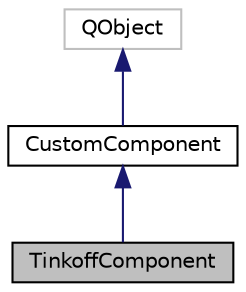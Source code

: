 digraph "TinkoffComponent"
{
 // LATEX_PDF_SIZE
  edge [fontname="Helvetica",fontsize="10",labelfontname="Helvetica",labelfontsize="10"];
  node [fontname="Helvetica",fontsize="10",shape=record];
  Node1 [label="TinkoffComponent",height=0.2,width=0.4,color="black", fillcolor="grey75", style="filled", fontcolor="black",tooltip="Клиент сервисов Тинькофф Инвестиций"];
  Node2 -> Node1 [dir="back",color="midnightblue",fontsize="10",style="solid",fontname="Helvetica"];
  Node2 [label="CustomComponent",height=0.2,width=0.4,color="black", fillcolor="white", style="filled",URL="$class_custom_component.html",tooltip="Базовый класс для создания компонентов программы"];
  Node3 -> Node2 [dir="back",color="midnightblue",fontsize="10",style="solid",fontname="Helvetica"];
  Node3 [label="QObject",height=0.2,width=0.4,color="grey75", fillcolor="white", style="filled",tooltip=" "];
}
